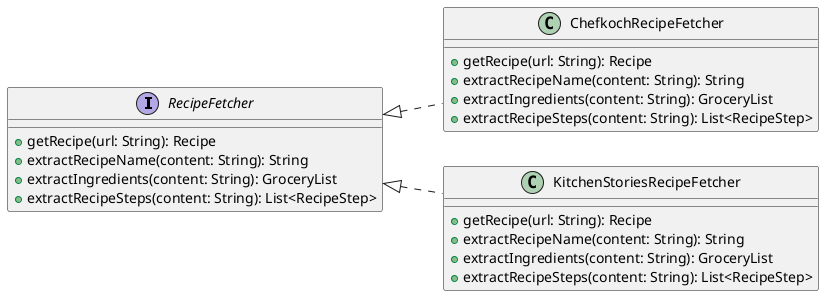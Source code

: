 @startuml

left to right direction

interface RecipeFetcher {
  + getRecipe(url: String): Recipe 
  + extractRecipeName(content: String): String 
  + extractIngredients(content: String): GroceryList 
  + extractRecipeSteps(content: String): List<RecipeStep>
}

class ChefkochRecipeFetcher {
  + getRecipe(url: String): Recipe 
  + extractRecipeName(content: String): String 
  + extractIngredients(content: String): GroceryList 
  + extractRecipeSteps(content: String): List<RecipeStep> 
}

class KitchenStoriesRecipeFetcher {
  + getRecipe(url: String): Recipe 
  + extractRecipeName(content: String): String 
  + extractIngredients(content: String): GroceryList 
  + extractRecipeSteps(content: String): List<RecipeStep> 
}

RecipeFetcher <|.. ChefkochRecipeFetcher
RecipeFetcher <|.. KitchenStoriesRecipeFetcher

@enduml